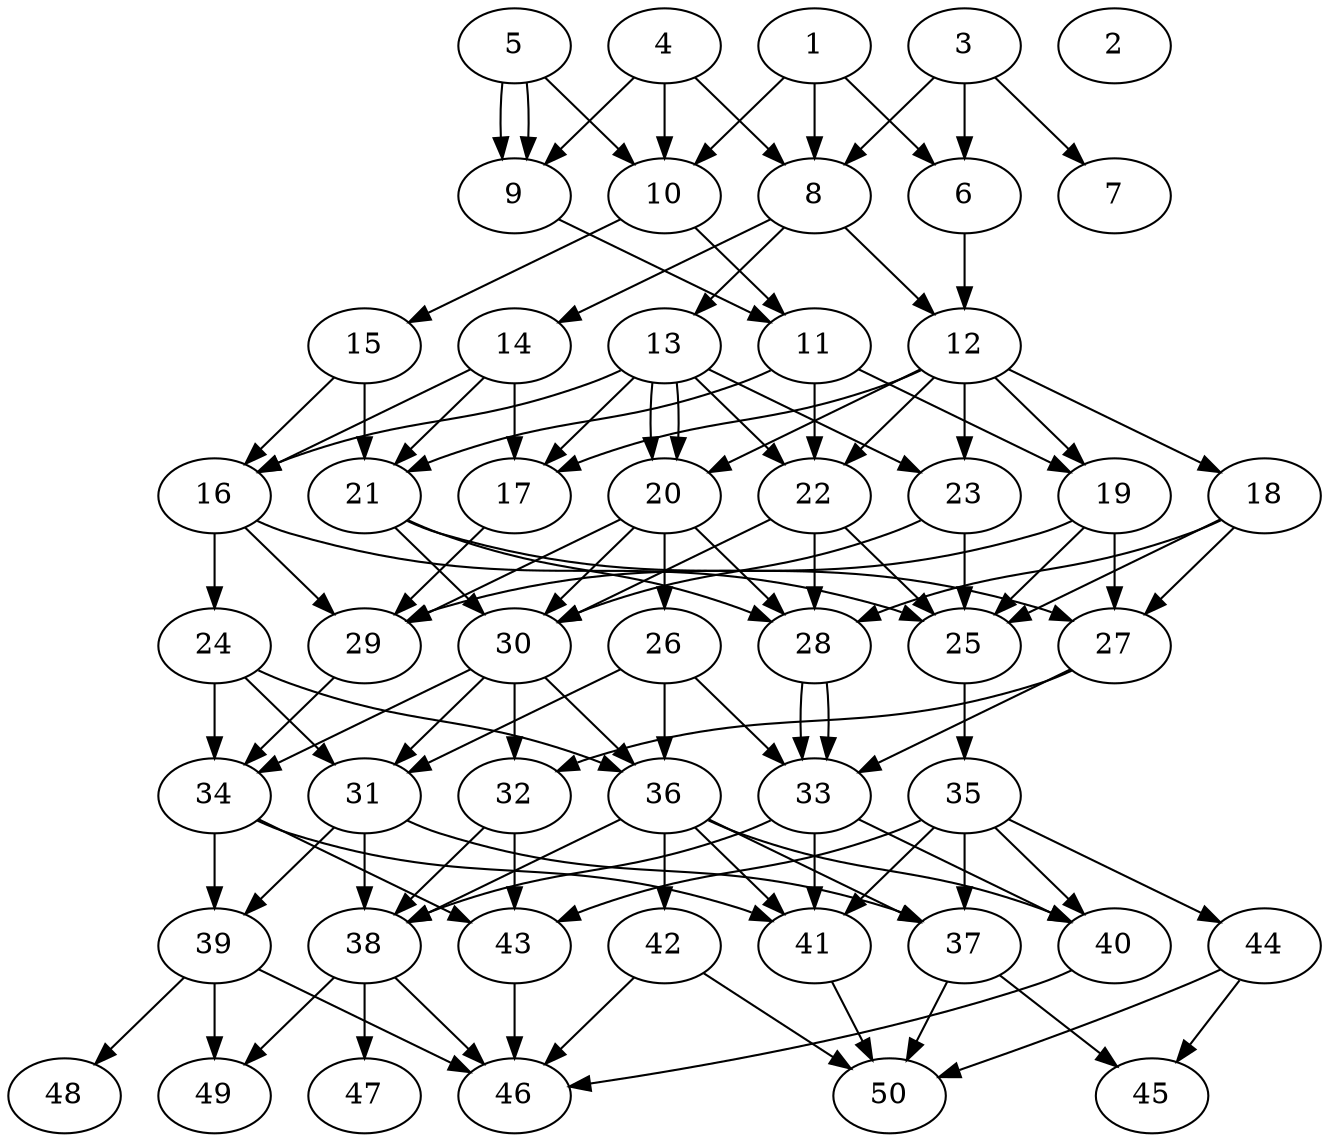 // DAG automatically generated by daggen at Thu Oct  3 14:07:57 2019
// ./daggen --dot -n 50 --ccr 0.3 --fat 0.5 --regular 0.7 --density 0.6 --mindata 5242880 --maxdata 52428800 
digraph G {
  1 [size="73403733", alpha="0.09", expect_size="22021120"] 
  1 -> 6 [size ="22021120"]
  1 -> 8 [size ="22021120"]
  1 -> 10 [size ="22021120"]
  2 [size="158146560", alpha="0.16", expect_size="47443968"] 
  3 [size="170574507", alpha="0.14", expect_size="51172352"] 
  3 -> 6 [size ="51172352"]
  3 -> 7 [size ="51172352"]
  3 -> 8 [size ="51172352"]
  4 [size="52817920", alpha="0.06", expect_size="15845376"] 
  4 -> 8 [size ="15845376"]
  4 -> 9 [size ="15845376"]
  4 -> 10 [size ="15845376"]
  5 [size="115991893", alpha="0.06", expect_size="34797568"] 
  5 -> 9 [size ="34797568"]
  5 -> 9 [size ="34797568"]
  5 -> 10 [size ="34797568"]
  6 [size="35693227", alpha="0.14", expect_size="10707968"] 
  6 -> 12 [size ="10707968"]
  7 [size="17790293", alpha="0.01", expect_size="5337088"] 
  8 [size="100642133", alpha="0.02", expect_size="30192640"] 
  8 -> 12 [size ="30192640"]
  8 -> 13 [size ="30192640"]
  8 -> 14 [size ="30192640"]
  9 [size="134601387", alpha="0.19", expect_size="40380416"] 
  9 -> 11 [size ="40380416"]
  10 [size="90873173", alpha="0.17", expect_size="27261952"] 
  10 -> 11 [size ="27261952"]
  10 -> 15 [size ="27261952"]
  11 [size="167533227", alpha="0.06", expect_size="50259968"] 
  11 -> 19 [size ="50259968"]
  11 -> 21 [size ="50259968"]
  11 -> 22 [size ="50259968"]
  12 [size="81322667", alpha="0.12", expect_size="24396800"] 
  12 -> 17 [size ="24396800"]
  12 -> 18 [size ="24396800"]
  12 -> 19 [size ="24396800"]
  12 -> 20 [size ="24396800"]
  12 -> 22 [size ="24396800"]
  12 -> 23 [size ="24396800"]
  13 [size="47718400", alpha="0.05", expect_size="14315520"] 
  13 -> 16 [size ="14315520"]
  13 -> 17 [size ="14315520"]
  13 -> 20 [size ="14315520"]
  13 -> 20 [size ="14315520"]
  13 -> 22 [size ="14315520"]
  13 -> 23 [size ="14315520"]
  14 [size="154893653", alpha="0.15", expect_size="46468096"] 
  14 -> 16 [size ="46468096"]
  14 -> 17 [size ="46468096"]
  14 -> 21 [size ="46468096"]
  15 [size="41205760", alpha="0.18", expect_size="12361728"] 
  15 -> 16 [size ="12361728"]
  15 -> 21 [size ="12361728"]
  16 [size="84869120", alpha="0.17", expect_size="25460736"] 
  16 -> 24 [size ="25460736"]
  16 -> 25 [size ="25460736"]
  16 -> 29 [size ="25460736"]
  17 [size="40471893", alpha="0.13", expect_size="12141568"] 
  17 -> 29 [size ="12141568"]
  18 [size="48585387", alpha="0.03", expect_size="14575616"] 
  18 -> 25 [size ="14575616"]
  18 -> 27 [size ="14575616"]
  18 -> 28 [size ="14575616"]
  19 [size="62109013", alpha="0.13", expect_size="18632704"] 
  19 -> 25 [size ="18632704"]
  19 -> 27 [size ="18632704"]
  19 -> 29 [size ="18632704"]
  20 [size="52312747", alpha="0.13", expect_size="15693824"] 
  20 -> 26 [size ="15693824"]
  20 -> 28 [size ="15693824"]
  20 -> 29 [size ="15693824"]
  20 -> 30 [size ="15693824"]
  21 [size="29498027", alpha="0.00", expect_size="8849408"] 
  21 -> 27 [size ="8849408"]
  21 -> 28 [size ="8849408"]
  21 -> 30 [size ="8849408"]
  22 [size="76168533", alpha="0.06", expect_size="22850560"] 
  22 -> 25 [size ="22850560"]
  22 -> 28 [size ="22850560"]
  22 -> 30 [size ="22850560"]
  23 [size="168352427", alpha="0.10", expect_size="50505728"] 
  23 -> 25 [size ="50505728"]
  23 -> 30 [size ="50505728"]
  24 [size="50571947", alpha="0.19", expect_size="15171584"] 
  24 -> 31 [size ="15171584"]
  24 -> 34 [size ="15171584"]
  24 -> 36 [size ="15171584"]
  25 [size="166109867", alpha="0.01", expect_size="49832960"] 
  25 -> 35 [size ="49832960"]
  26 [size="149101227", alpha="0.04", expect_size="44730368"] 
  26 -> 31 [size ="44730368"]
  26 -> 33 [size ="44730368"]
  26 -> 36 [size ="44730368"]
  27 [size="128249173", alpha="0.08", expect_size="38474752"] 
  27 -> 32 [size ="38474752"]
  27 -> 33 [size ="38474752"]
  28 [size="73198933", alpha="0.03", expect_size="21959680"] 
  28 -> 33 [size ="21959680"]
  28 -> 33 [size ="21959680"]
  29 [size="94392320", alpha="0.12", expect_size="28317696"] 
  29 -> 34 [size ="28317696"]
  30 [size="41031680", alpha="0.11", expect_size="12309504"] 
  30 -> 31 [size ="12309504"]
  30 -> 32 [size ="12309504"]
  30 -> 34 [size ="12309504"]
  30 -> 36 [size ="12309504"]
  31 [size="145435307", alpha="0.09", expect_size="43630592"] 
  31 -> 37 [size ="43630592"]
  31 -> 38 [size ="43630592"]
  31 -> 39 [size ="43630592"]
  32 [size="148957867", alpha="0.15", expect_size="44687360"] 
  32 -> 38 [size ="44687360"]
  32 -> 43 [size ="44687360"]
  33 [size="34986667", alpha="0.04", expect_size="10496000"] 
  33 -> 38 [size ="10496000"]
  33 -> 40 [size ="10496000"]
  33 -> 41 [size ="10496000"]
  34 [size="113906347", alpha="0.12", expect_size="34171904"] 
  34 -> 39 [size ="34171904"]
  34 -> 41 [size ="34171904"]
  34 -> 43 [size ="34171904"]
  35 [size="106489173", alpha="0.02", expect_size="31946752"] 
  35 -> 37 [size ="31946752"]
  35 -> 40 [size ="31946752"]
  35 -> 41 [size ="31946752"]
  35 -> 43 [size ="31946752"]
  35 -> 44 [size ="31946752"]
  36 [size="111250773", alpha="0.01", expect_size="33375232"] 
  36 -> 37 [size ="33375232"]
  36 -> 38 [size ="33375232"]
  36 -> 40 [size ="33375232"]
  36 -> 41 [size ="33375232"]
  36 -> 42 [size ="33375232"]
  37 [size="146411520", alpha="0.02", expect_size="43923456"] 
  37 -> 45 [size ="43923456"]
  37 -> 50 [size ="43923456"]
  38 [size="54999040", alpha="0.08", expect_size="16499712"] 
  38 -> 46 [size ="16499712"]
  38 -> 47 [size ="16499712"]
  38 -> 49 [size ="16499712"]
  39 [size="77465600", alpha="0.19", expect_size="23239680"] 
  39 -> 46 [size ="23239680"]
  39 -> 48 [size ="23239680"]
  39 -> 49 [size ="23239680"]
  40 [size="173656747", alpha="0.15", expect_size="52097024"] 
  40 -> 46 [size ="52097024"]
  41 [size="102396587", alpha="0.13", expect_size="30718976"] 
  41 -> 50 [size ="30718976"]
  42 [size="171028480", alpha="0.17", expect_size="51308544"] 
  42 -> 46 [size ="51308544"]
  42 -> 50 [size ="51308544"]
  43 [size="128826027", alpha="0.01", expect_size="38647808"] 
  43 -> 46 [size ="38647808"]
  44 [size="163324587", alpha="0.10", expect_size="48997376"] 
  44 -> 45 [size ="48997376"]
  44 -> 50 [size ="48997376"]
  45 [size="97365333", alpha="0.17", expect_size="29209600"] 
  46 [size="111967573", alpha="0.00", expect_size="33590272"] 
  47 [size="117241173", alpha="0.18", expect_size="35172352"] 
  48 [size="136178347", alpha="0.03", expect_size="40853504"] 
  49 [size="42608640", alpha="0.18", expect_size="12782592"] 
  50 [size="38447787", alpha="0.16", expect_size="11534336"] 
}
